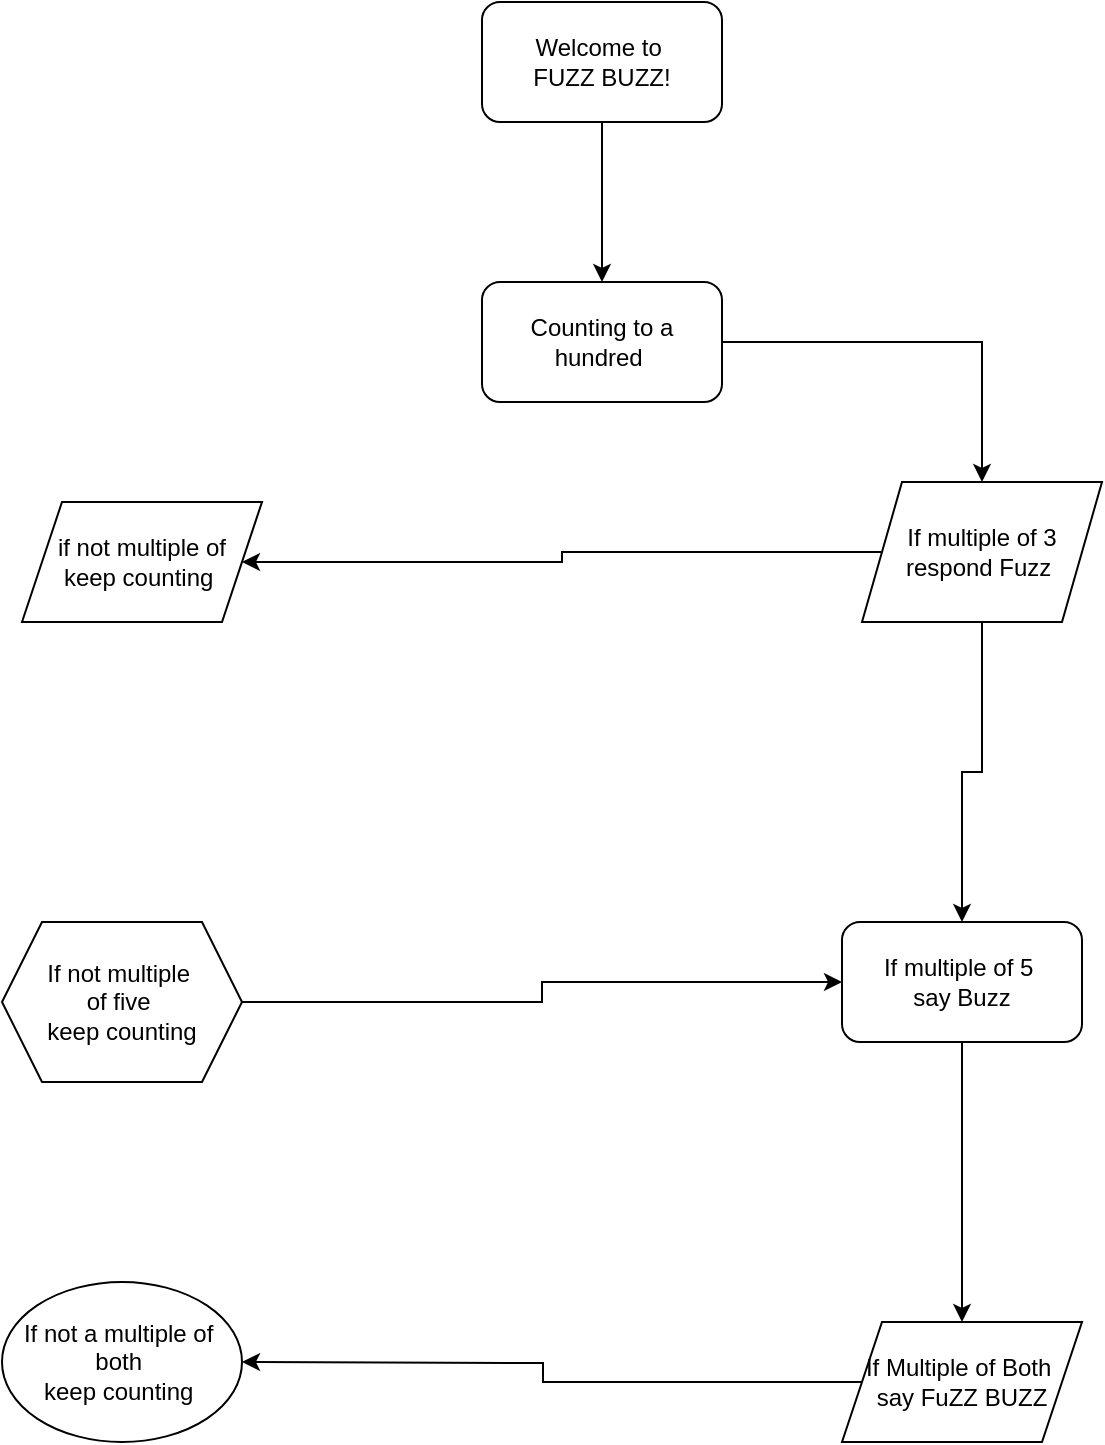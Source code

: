 <mxfile version="13.9.9" type="github"><diagram id="vC0lIoDVSgFg3MNkFvab" name="Page-1"><mxGraphModel dx="1426" dy="825" grid="1" gridSize="10" guides="1" tooltips="1" connect="1" arrows="1" fold="1" page="1" pageScale="1" pageWidth="850" pageHeight="1100" math="0" shadow="0"><root><mxCell id="0"/><mxCell id="1" parent="0"/><mxCell id="wRlV3LPDfbajJAXHvwfR-3" style="edgeStyle=orthogonalEdgeStyle;rounded=0;orthogonalLoop=1;jettySize=auto;html=1;exitX=0.5;exitY=1;exitDx=0;exitDy=0;" edge="1" parent="1" source="wRlV3LPDfbajJAXHvwfR-1" target="wRlV3LPDfbajJAXHvwfR-2"><mxGeometry relative="1" as="geometry"/></mxCell><mxCell id="wRlV3LPDfbajJAXHvwfR-1" value="Welcome to&amp;nbsp;&lt;br&gt;FUZZ BUZZ!" style="rounded=1;whiteSpace=wrap;html=1;" vertex="1" parent="1"><mxGeometry x="320" width="120" height="60" as="geometry"/></mxCell><mxCell id="wRlV3LPDfbajJAXHvwfR-5" style="edgeStyle=orthogonalEdgeStyle;rounded=0;orthogonalLoop=1;jettySize=auto;html=1;exitX=1;exitY=0.5;exitDx=0;exitDy=0;" edge="1" parent="1" source="wRlV3LPDfbajJAXHvwfR-2" target="wRlV3LPDfbajJAXHvwfR-4"><mxGeometry relative="1" as="geometry"/></mxCell><mxCell id="wRlV3LPDfbajJAXHvwfR-2" value="Counting to a hundred&amp;nbsp;" style="rounded=1;whiteSpace=wrap;html=1;" vertex="1" parent="1"><mxGeometry x="320" y="140" width="120" height="60" as="geometry"/></mxCell><mxCell id="wRlV3LPDfbajJAXHvwfR-9" style="edgeStyle=orthogonalEdgeStyle;rounded=0;orthogonalLoop=1;jettySize=auto;html=1;entryX=0.5;entryY=0;entryDx=0;entryDy=0;" edge="1" parent="1" source="wRlV3LPDfbajJAXHvwfR-4" target="wRlV3LPDfbajJAXHvwfR-8"><mxGeometry relative="1" as="geometry"/></mxCell><mxCell id="wRlV3LPDfbajJAXHvwfR-12" style="edgeStyle=orthogonalEdgeStyle;rounded=0;orthogonalLoop=1;jettySize=auto;html=1;exitX=0;exitY=0.5;exitDx=0;exitDy=0;" edge="1" parent="1" source="wRlV3LPDfbajJAXHvwfR-4" target="wRlV3LPDfbajJAXHvwfR-7"><mxGeometry relative="1" as="geometry"/></mxCell><mxCell id="wRlV3LPDfbajJAXHvwfR-4" value="If multiple of 3&lt;br&gt;respond Fuzz&amp;nbsp;" style="shape=parallelogram;perimeter=parallelogramPerimeter;whiteSpace=wrap;html=1;fixedSize=1;" vertex="1" parent="1"><mxGeometry x="510" y="240" width="120" height="70" as="geometry"/></mxCell><mxCell id="wRlV3LPDfbajJAXHvwfR-7" value="if not multiple of&lt;br&gt;keep counting&amp;nbsp;&lt;br&gt;" style="shape=parallelogram;perimeter=parallelogramPerimeter;whiteSpace=wrap;html=1;fixedSize=1;" vertex="1" parent="1"><mxGeometry x="90" y="250" width="120" height="60" as="geometry"/></mxCell><mxCell id="wRlV3LPDfbajJAXHvwfR-17" style="edgeStyle=orthogonalEdgeStyle;rounded=0;orthogonalLoop=1;jettySize=auto;html=1;" edge="1" parent="1" source="wRlV3LPDfbajJAXHvwfR-8" target="wRlV3LPDfbajJAXHvwfR-18"><mxGeometry relative="1" as="geometry"><mxPoint x="680" y="640" as="targetPoint"/></mxGeometry></mxCell><mxCell id="wRlV3LPDfbajJAXHvwfR-8" value="If multiple of 5&amp;nbsp;&lt;br&gt;say Buzz" style="rounded=1;whiteSpace=wrap;html=1;" vertex="1" parent="1"><mxGeometry x="500" y="460" width="120" height="60" as="geometry"/></mxCell><mxCell id="wRlV3LPDfbajJAXHvwfR-14" style="edgeStyle=orthogonalEdgeStyle;rounded=0;orthogonalLoop=1;jettySize=auto;html=1;entryX=0;entryY=0.5;entryDx=0;entryDy=0;" edge="1" parent="1" source="wRlV3LPDfbajJAXHvwfR-13" target="wRlV3LPDfbajJAXHvwfR-8"><mxGeometry relative="1" as="geometry"/></mxCell><mxCell id="wRlV3LPDfbajJAXHvwfR-13" value="If not multiple&amp;nbsp;&lt;br&gt;of five&amp;nbsp;&lt;br&gt;keep counting" style="shape=hexagon;perimeter=hexagonPerimeter2;whiteSpace=wrap;html=1;fixedSize=1;" vertex="1" parent="1"><mxGeometry x="80" y="460" width="120" height="80" as="geometry"/></mxCell><mxCell id="wRlV3LPDfbajJAXHvwfR-19" style="edgeStyle=orthogonalEdgeStyle;rounded=0;orthogonalLoop=1;jettySize=auto;html=1;exitX=0;exitY=0.5;exitDx=0;exitDy=0;" edge="1" parent="1" source="wRlV3LPDfbajJAXHvwfR-18"><mxGeometry relative="1" as="geometry"><mxPoint x="200" y="680" as="targetPoint"/></mxGeometry></mxCell><mxCell id="wRlV3LPDfbajJAXHvwfR-18" value="If Multiple of Both&amp;nbsp;&lt;br&gt;say FuZZ BUZZ&lt;br&gt;" style="shape=parallelogram;perimeter=parallelogramPerimeter;whiteSpace=wrap;html=1;fixedSize=1;" vertex="1" parent="1"><mxGeometry x="500" y="660" width="120" height="60" as="geometry"/></mxCell><mxCell id="wRlV3LPDfbajJAXHvwfR-20" value="If not a multiple of&amp;nbsp;&lt;br&gt;both&amp;nbsp;&lt;br&gt;keep counting&amp;nbsp;&lt;br&gt;" style="ellipse;whiteSpace=wrap;html=1;" vertex="1" parent="1"><mxGeometry x="80" y="640" width="120" height="80" as="geometry"/></mxCell></root></mxGraphModel></diagram></mxfile>
